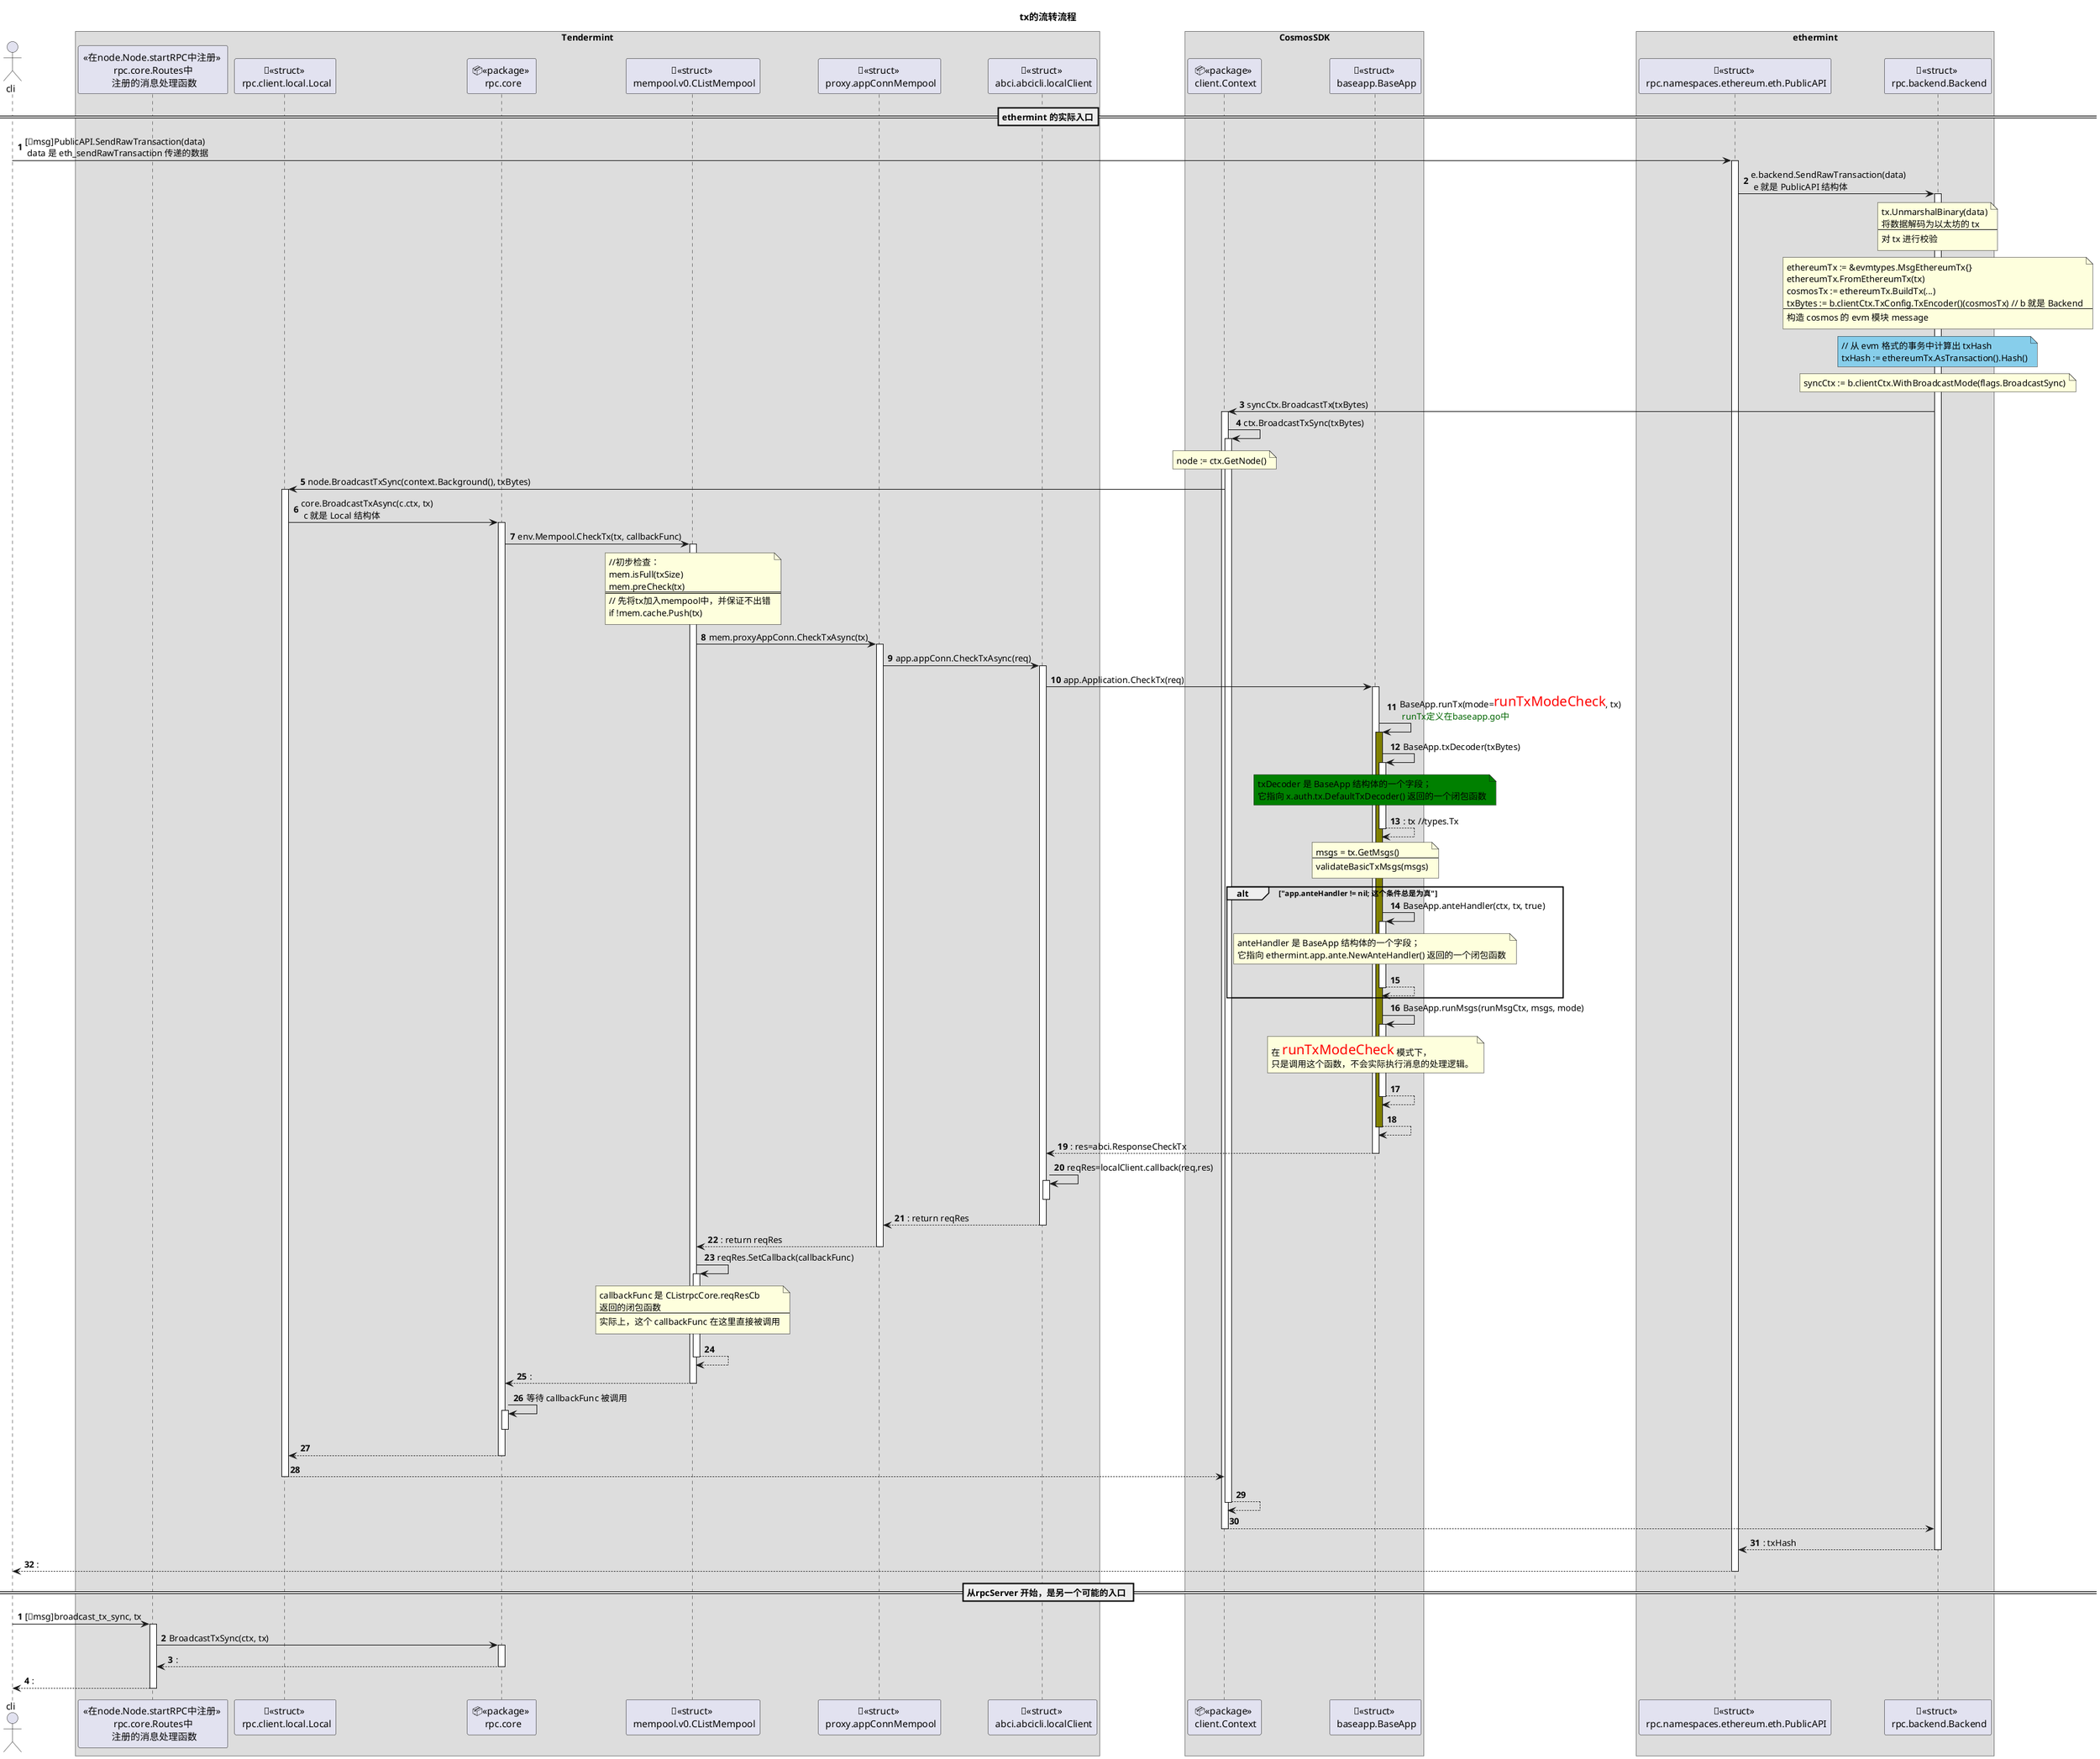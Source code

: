 @startuml 1.tx的流转流程
    title
        tx的流转流程
    end title
    
    
    actor cli

    box Tendermint
        participant rpcServer as "<<在node.Node.startRPC中注册>> \n rpc.core.Routes中 \n 注册的消息处理函数"


        participant rpcClientLocal as "🚧<<struct>> \n rpc.client.local.Local"
        participant rpcCore as "📦️<<package>> \n rpc.core"

        participant CListMempool as "🚧<<struct>> \n mempool.v0.CListMempool"
        participant appConnMempool as "🚧<<struct>> \n proxy.appConnMempool"
        participant localClient as "🚧<<struct>> \n abci.abcicli.localClient"
    end box

    box CosmosSDK
        participant clientContext as "📦️<<package>> \n client.Context"
        participant baseapp as "🚧<<struct>> \n baseapp.BaseApp"
    end box

    box ethermint
        participant PublicAPI as "🚧<<struct>> \n rpc.namespaces.ethereum.eth.PublicAPI"
        participant rpcBackend as "🚧<<struct>> \n rpc.backend.Backend"
    end box

    autonumber
    autoactivate on

    ==ethermint 的实际入口==

    
    cli -> PublicAPI : [📨msg]PublicAPI.SendRawTransaction(data) \
    \n data 是 eth_sendRawTransaction 传递的数据
        PublicAPI -> rpcBackend : e.backend.SendRawTransaction(data) \
        \n e 就是 PublicAPI 结构体 
        
            note over rpcBackend
                tx.UnmarshalBinary(data)
                将数据解码为以太坊的 tx
                ----
                对 tx 进行校验
            end note
            note over rpcBackend
                ethereumTx := &evmtypes.MsgEthereumTx{}
                ethereumTx.FromEthereumTx(tx)
                cosmosTx := ethereumTx.BuildTx(...)
                txBytes := b.clientCtx.TxConfig.TxEncoder()(cosmosTx) // b 就是 Backend
                ----
                构造 cosmos 的 evm 模块 message
            end note 
            note over rpcBackend #SkyBlue
                // 从 evm 格式的事务中计算出 txHash
                txHash := ethereumTx.AsTransaction().Hash()
            end note

            note over rpcBackend
                syncCtx := b.clientCtx.WithBroadcastMode(flags.BroadcastSync)
            end note 

            rpcBackend -> clientContext : syncCtx.BroadcastTx(txBytes) 
                clientContext -> clientContext : ctx.BroadcastTxSync(txBytes)
                    note over clientContext
                        node := ctx.GetNode()
                    end note 
                    clientContext -> rpcClientLocal : node.BroadcastTxSync(context.Background(), txBytes) 
                        rpcClientLocal -> rpcCore : core.BroadcastTxAsync(c.ctx, tx) \
                        \n c 就是 Local 结构体

                            rpcCore -> CListMempool : env.Mempool.CheckTx(tx, callbackFunc)
                                note over CListMempool
                                    //初步检查：
                                    mem.isFull(txSize)
                                    mem.preCheck(tx)
                                    ====
                                    // 先将tx加入mempool中，并保证不出错
                                    if !mem.cache.Push(tx)
                                end note

                                CListMempool -> appConnMempool : mem.proxyAppConn.CheckTxAsync(tx)

                                    appConnMempool -> localClient : app.appConn.CheckTxAsync(req)
                                        localClient -> baseapp : app.Application.CheckTx(req)
                                            baseapp -> baseapp #Olive: BaseApp.runTx(mode=<size:20><color:red>runTxModeCheck</color></size>, tx) \
                                            \n <color:DarkGreen>runTx定义在baseapp.go中</color>
                                                baseapp -> baseapp : BaseApp.txDecoder(txBytes)
                                                    note over baseapp #Green
                                                        txDecoder 是 BaseApp 结构体的一个字段；
                                                        它指向 x.auth.tx.DefaultTxDecoder() 返回的一个闭包函数
                                                    end note
                                                return : tx //types.Tx 

                                                note over baseapp
                                                    msgs = tx.GetMsgs()
                                                    ----
                                                    validateBasicTxMsgs(msgs)
                                                end note 

                                                alt "app.anteHandler != nil; 这个条件总是为真" 
                                                    baseapp -> baseapp : BaseApp.anteHandler(ctx, tx, true)
                                                        note over baseapp
                                                            anteHandler 是 BaseApp 结构体的一个字段；
                                                            它指向 ethermint.app.ante.NewAnteHandler() 返回的一个闭包函数
                                                        end note
                                                    return
                                                end
                                                
                                                baseapp -> baseapp : BaseApp.runMsgs(runMsgCtx, msgs, mode)
                                                    note over baseapp
                                                        在 <size:20><color:red>runTxModeCheck</color></size> 模式下，
                                                        只是调用这个函数，不会实际执行消息的处理逻辑。
                                                    end note 
                                                return
                                            return 
                                        return : res=abci.ResponseCheckTx

                                        localClient -> localClient : reqRes=localClient.callback(req,res)
                                        deactivate
                                    return : return reqRes
                                return : return reqRes

                                CListMempool -> CListMempool : reqRes.SetCallback(callbackFunc)
                                note over CListMempool
                                    callbackFunc 是 CListrpcCore.reqResCb 
                                    返回的闭包函数
                                    ----
                                    实际上，这个 callbackFunc 在这里直接被调用
                                end note
                                return
                            return :

            rpcCore -> rpcCore : 等待 callbackFunc 被调用
            deactivate

                        return
                    return
                return
            return
        return : txHash
    return :

    == 从rpcServer 开始，是另一个可能的入口 ==
    autonumber

    cli -> rpcServer : [📨msg]broadcast_tx_sync, tx
        rpcServer -> rpcCore : BroadcastTxSync(ctx, tx)
        return :
    return :


@enduml

@startuml 2.txDecoder的详细流程
    title
        txDecoder的详细流程
    end title

    participant txDecoder as "🌀<<func>> \n txDecoder"
    participant tx as "📦️<<package>> \n x.auth.tx"
    participant unknownproto as "📦️<<package>> \n codec.unknownproto"
    participant ProtoCodec as "🚧<<struct>> \n codec.ProtoCodec"
    participant typesTx as "📦️<<package>> \n types.tx"
    participant TxRaw as "🚧<<struct>> \n types.tx.TxRaw"
    participant TxBody as "🚧<<struct>> \n types.tx.TxBody"
    participant AuthInfo as "🚧<<struct>> \n types.tx.AuthInfo"
    participant codectypes as "📦️<<package>> \n codec.types"
    participant interfaceRegistry as "🚧<<struct>> \n codec.types.interfaceRegistry"


    autonumber
    autoactivate on

    note over txDecoder, tx
        txDecoder 是 x.auth.tx.DefaultTxDecoder() 返回的一个闭包函数
        txDecoder 的函数参数是 txBytes []byte，表示编码为字节码的交易
        ----
        闭包传递的参数 cdc 是 struct codec.ProtoCodec
    end note 
    ====
    txDecoder -> tx : rejectNonADR027TxRaw(txBytes)
    return

    note over txDecoder
        var raw tx.TxRaw
    end note

    txDecoder -> unknownproto : unknownproto.RejectUnknownFieldsStrict
    return

    txDecoder -> ProtoCodec : cdc.Unmarshal(txBytes, &raw)
        ProtoCodec -> TxRaw : TxRaw.Unmarshal(txBytes)
            note over TxRaw
                解码后，TxRaw 的各字段被填充，
                但是TxRaw的各字段仍旧是 []byte 类型
                ====
                TxRaw的3个字段：
                BodyBytes []byte
                ....
                AuthInfoBytes []byte
                ....
                Signatures [][]byte
            end note
        return
        ProtoCodec -> codectypes : types.UnpackInterfaces(ptr, pc.interfaceRegistry)
            note over codectypes
                因为没有 TxRaw 相关的注册数据结构，
                所以这里什么都没有做
            end note 
        return 
    return

    note over txDecoder
        var body tx.TxBody
    end note

    txDecoder -> unknownproto : unknownproto.RejectUnknownFields(raw.BodyBytes, &body)
    return

    txDecoder -> ProtoCodec : cdc.Unmarshal(raw.BodyBytes, &body)
        ProtoCodec -> TxBody : TxBody.Unmarshal(raw.BodyBytes)
            note over TxBody
                解码后，TxBody 的各字段被填充，
            end note
        return
        ProtoCodec -> codectypes : types.UnpackInterfaces(body, ProtoCodec.interfaceRegistry)
            note over codectypes
                将 body 强转为 UnpackInterfacesMessage 接口
            end note
            codectypes -> TxBody : msg.UnpackInterfaces(unpacker)
                note over TxBody
                    msg 是强转类型后的变量名；
                    unpacker 是 codec.ProtoCodec.interfaceRegistry
                end note 
                TxBody -> typesTx :UnpackInterfaces(unpacker, m.Messages) //m就是TxBody
                    loop "m.Messages是个数组，遍历每个元素"
                        note over typesTx
                            var msg sdk.Msg
                        end note
                        typesTx -> interfaceRegistry : unpacker.UnpackAny(any, &msg)
                            note over interfaceRegistry
                                rt 代表 msg 的类型
                                imap := registry.interfaceImpls[rt] // 找到接口类型的实现映射
                                typ := imap[any.TypeUrl] //根据TypeURL查找实现类型；
                                // TypeUrl 作为字符串编码在了 消息中，进行初步界面时即可获得
                                msg = reflect.New(typ.Elem()).Interface().(proto.Message) // 使用反射构造消息
                                proto.Unmarshal(any.Value, msg) // 使用 proto 解码消息
                            end note
                            interfaceRegistry -> typesTx : <color:red><size:18>递归调用 UnpackInterfaces(msg, registry)</size></color>
                            return
                        return
                    end loop 
                return
            return
        return
    return

    note over txDecoder
        var authInfo tx.AuthInfo
    end note

    txDecoder -> unknownproto : unknownproto.RejectUnknownFieldsStrict(raw.AuthInfoBytes, &authInfo)
    return

    txDecoder -> ProtoCodec : cdc.Unmarshal(raw.AuthInfoBytes, &authInfo)
        ProtoCodec -> AuthInfo : AuthInfo.Unmarshal(raw.AuthInfoBytes)
            note over AuthInfo
                解码后，AuthInfo 的各字段被填充，
            end note
        return

        ProtoCodec -> codectypes : types.UnpackInterfaces(authInfo, ProtoCodec.interfaceRegistry)
            note over codectypes
                如果有独立的 SignerInfo 数据，
                types.UnpackInterfaces() 会递归解码 SignerInfo 字段，
                解码过程中，会调用到各个业务模块的解码逻辑。
                <color:red>但是，evm模块中，数据是和签名混合在一起的，所以不会用到这个逻辑</color>
            end note
        return       
    return

    note over txDecoder
        组装数据，返回
    end note
@enduml

@startuml 3.BaseApp.runMsg的详细流程
    title 
        BaseApp.runMsg的详细流程
    end title

    box cosmos
        participant BaseApp as "🚧<<struct>> baseapp.BaseApp"
        participant EventManager as "🚧<<struct>> types.EventManager"
        participant lambda_1 as "🌀<<func>> \n baseapp.MsgServiceRouter.RegisterService \n 返回的闭包函数\n 闭包函数1"
        participant lambda_2 as "🌀<<func>> \n 闭包函数1中定义的 interceptor 闭包函数\n 闭包函数2"
    end box 

    box ethermint
        participant pb_func as "🌀<<func>> \n pb自动生成的处理函数 \n x.evm._Msg_EthereumTx_Handler"
        participant lambda_3 as "🌀<<func>> \n x.evm._Msg_EthereumTx_Handler中生成的handler闭包函数"
        participant evmkeeper as "🚧<<struct>> x.evm.keeper.Keeper"
    end box


    autonumber
    autoactivate on

    -> BaseApp : BaseApp.runMsgs(runMsgCtx, msgs, mode)
        note over BaseApp
            runMsgCtx 是一个结构体，包含了一些上下文信息，在进入本函数前，runMsgCtx已经
            是一个和 mode 有关的结构了；
            ----
            msgs 是 []sdk.Msg 类型的数组
            ----
            mode 是 runTxMode 类型的变量，表示执行模式，mode取值有：
            * runTxModeCheck // 校验
            * runTxModeReCheck // 在commit后，对pending的事务再校验
            * runTxModeSimulate // 模拟执行 <color:red>[系统未使用这种模式]</color>
            * runTxModeDeliver // 落地存储并执行事务
        end note

        loop 对每个msg进行处理
            alt 只处理 mode 为 runTxModeSimulate runTxModeDeliver 的场景
                note over BaseApp
                    从BaseApp.moduleRouter.msgServiceRouter 中，根据msg的TypeUrl
                    找到对应的 MsgServiceHandler 
                end note 
                note over BaseApp #LimeGreen
                BaseApp.moduleRouter.msgServiceRouter 的初始化：
                ====
                <code>
                // RegisterServices registers all module services
                // 这个 Manager 就是 EthermintApp 中的 ModuleManager
                func (m *Manager) RegisterServices(cfg Configurator) {
                    for _, module := range m.Modules {
                        // RegisterServices(cfg) 是
                        module.RegisterServices(cfg)
                    }
                }
                </code>
                end note 
                BaseApp -> lambda_1 :
                    note over lambda_1
                        闭包函数的参数是 ctx sdk.Context, msg sdk.Msg
                        闭包函数的返回值是 sdk.Result
                        ----
                        MsgServiceHandler 是 baseapp.RegisterService返回的一个闭包函数，
                        在这个闭包函数中，会调用到业务模块的处理逻辑;
                    end note

                    
                    lambda_1 -> pb_func : 参数中包含一个 interceptor 函数指针
                        note over pb_func 
                            构造一个闭包函数, handler
                        end note 

                        pb_func -> lambda_2 : 参数中包含刚才构造的handler
                            lambda_2 -> lambda_3 : 
                            note over lambda_3
                                参数是 : ctx context.Context, req interface{}
                                req 可以被强转为 MsgEthereumTx 类型
                                ....
                                因为在消息解码时已完成了实际的类型转换
                            end note 

                            lambda_3 -> evmkeeper : Keeper.EthereumTx
                                evmkeeper -> evmkeeper : Keeper.ApplyTransaction(ctx, msg)
                                    '
                                return: MsgEthereumTxResponse response 

                                note over evmkeeper
                                    事务本身的信息(ehterumTxHash等)
                                    事务执行后所得的Log(合约中抛出的event)
                                    一并被封装到一个 abci.Event 数组中。
                                end note

                                evmkeeper -> EventManager : EmitEvents.EmitEvents(events)
                                    note over EventManager
                                        EventManager 是 contex 中的一个字段
                                        ----
                                        EmitEvents函数实现：
                                        <code>
                                            // 只是记录events
                                            em.events = em.events.AppendEvents(events)
                                        </code>
                                    end note
                                return
                            return

                            return : interface{} //实际上是 MsgEthereumTxResponse

                        return : interface{} //实际上是 MsgEthereumTxResponse
                    return 


                    note over lambda_1 
                        在闭包函数中，调用 WrapServiceResult 构造执行结果
                        sdk.Result 结构体
                        Data： MsgEthereumTxResponse对象进行proto编码；
                        Events： 从contex.EventManager中取出events
                        MsgResponses: MsgEthereumTxResponse 转为 any 接口
                    end note 

                return msgEvents = sdk.Result

            note over BaseApp
                <code>
                msgEvents := sdk.Events{
                    // sdk.EventTypeMessage = "message"
                    // sdk.AttributeKeyAction = "action"
                    // eventMsgName = "/ethermint.evm.v1.MsgEthereumTx"
                    sdk.NewEvent(sdk.EventTypeMessage, sdk.NewAttribute(sdk.AttributeKeyAction, eventMsgName)),
                }
                msgEvents = msgEvents.AppendEvents(msgResult.GetEvents())
                events = events.AppendEvents(msgEvents) // 收集所有消息执行的 event
                </code>
                ----
                <code>
                msgResponse := msgResult.MsgResponses[0] // 就是 MsgEthereumTxResponse
                msgResponses = append(msgResponses, msgResponse) // 收集所有消息执行结果
                </code>
                ----
                <code>
                msgLogs = append(msgLogs, sdk.NewABCIMessageLog(uint32(i), msgResult.Log, msgEvents))
                // 就是对 msgEvents 进行了一下封装， 将 msgEvents 转成了字符串
                </code>
                ----
                <code>
                data = makeABCIData(msgResponses)
                </code>
            end note 
            end 
        end
        note over BaseApp 
            <code>
                return &sdk.Result{
                    Data:         data,
                    Log:          strings.TrimSpace(msgLogs.String()),
                    Events:       events.ToABCIEvents(),
                    MsgResponses: msgResponses,
                }
            </code>
        end note 
    return sdk.Result

@enduml

